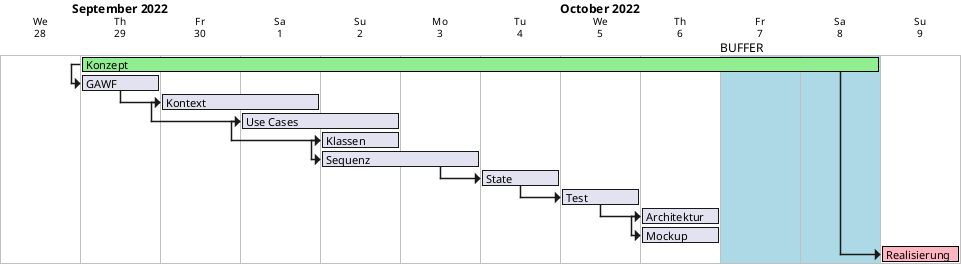 @startgantt roughtPlanning

hide footbox
printscale daily zoom 5
project starts the 2022/09/28

'TASKS:
[Konzept] lasts 10 days
[GAWF] lasts 1 days
[Kontext] lasts 2 days
[Use Cases] lasts 2 days
[Klassen] lasts 1 days
[Sequenz] lasts 2 days
[State] lasts 1 days
[Test] lasts 1 days
[Architektur] lasts 1 days
[Mockup] lasts 1 days

'PLANNING
[Konzept] starts at 2022/09/29
[Realisierung] starts at [Konzept]'s end
[GAWF] starts at [Konzept]'s start
[Kontext] starts at [GAWF]'s end
[Use Cases] starts at [Kontext]'s start
[Use Cases] starts at 2022/10/01
[Klassen] starts at [Use Cases]'s start
[Klassen] starts at 2022/10/02
[Sequenz] starts at [Klassen]'s start
[State] starts at [Sequenz]'s end
[Test] starts at [State]'s end
[Architektur] starts at [Test]'s end
[Mockup] starts at [Architektur]'s start




'COLORS
[Konzept] is colored in LightGreen/Black
[Realisierung] is colored in LightPink/Black 
2022/10/07 to 2022/10/08 are named [BUFFER]
2022/10/07 to 2022/10/08  are colored in LightBlue
@endgantt
